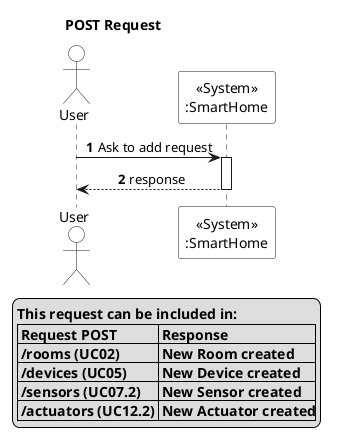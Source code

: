 @startuml
title POST Request
autonumber
skinparam sequenceMessageAlign center
skinparam actorBackgroundColor white
skinparam participantBackgroundColor white
skinparam sequenceReferenceBackgroundColor white
skinparam sequenceReferenceHeaderBackgroundColor white
skinparam sequenceGroupBackgroundColor white

actor User
participant "<<System>>\n:SmartHome" as system
legend bottom
  **This request can be included in:**
  |= Request POST |= Response |
  |= /rooms (UC02) |= New Room created |
  |= /devices (UC05) |= New Device created|
  |= /sensors (UC07.2) |= New Sensor created|
  |= /actuators (UC12.2) |= New Actuator created|
end legend
User -> system : Ask to add request
activate system
User <-- system : response
deactivate system
@enduml